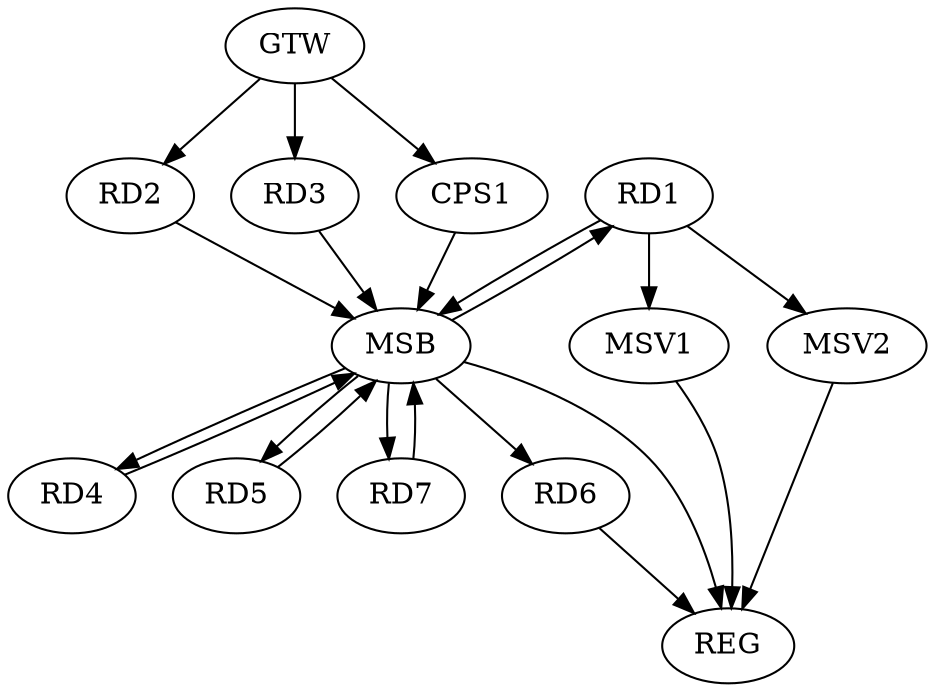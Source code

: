 strict digraph G {
  RD1 [ label="RD1" ];
  RD2 [ label="RD2" ];
  RD3 [ label="RD3" ];
  RD4 [ label="RD4" ];
  RD5 [ label="RD5" ];
  RD6 [ label="RD6" ];
  RD7 [ label="RD7" ];
  CPS1 [ label="CPS1" ];
  GTW [ label="GTW" ];
  REG [ label="REG" ];
  MSB [ label="MSB" ];
  MSV1 [ label="MSV1" ];
  MSV2 [ label="MSV2" ];
  GTW -> RD2;
  GTW -> RD3;
  GTW -> CPS1;
  RD6 -> REG;
  RD1 -> MSB;
  MSB -> REG;
  RD2 -> MSB;
  MSB -> RD5;
  RD3 -> MSB;
  MSB -> RD6;
  RD4 -> MSB;
  RD5 -> MSB;
  RD7 -> MSB;
  CPS1 -> MSB;
  MSB -> RD1;
  MSB -> RD4;
  MSB -> RD7;
  RD1 -> MSV1;
  MSV1 -> REG;
  RD1 -> MSV2;
  MSV2 -> REG;
}

